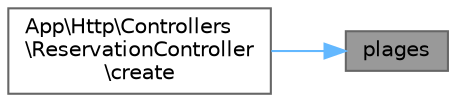 digraph "plages"
{
 // LATEX_PDF_SIZE
  bgcolor="transparent";
  edge [fontname=Helvetica,fontsize=10,labelfontname=Helvetica,labelfontsize=10];
  node [fontname=Helvetica,fontsize=10,shape=box,height=0.2,width=0.4];
  rankdir="RL";
  Node1 [id="Node000001",label="plages",height=0.2,width=0.4,color="gray40", fillcolor="grey60", style="filled", fontcolor="black",tooltip=" "];
  Node1 -> Node2 [id="edge1_Node000001_Node000002",dir="back",color="steelblue1",style="solid",tooltip=" "];
  Node2 [id="Node000002",label="App\\Http\\Controllers\l\\ReservationController\l\\create",height=0.2,width=0.4,color="grey40", fillcolor="white", style="filled",URL="$classApp_1_1Http_1_1Controllers_1_1ReservationController.html#a8f1aaef8b3c7a9f2fd711052e409af26",tooltip=" "];
}
